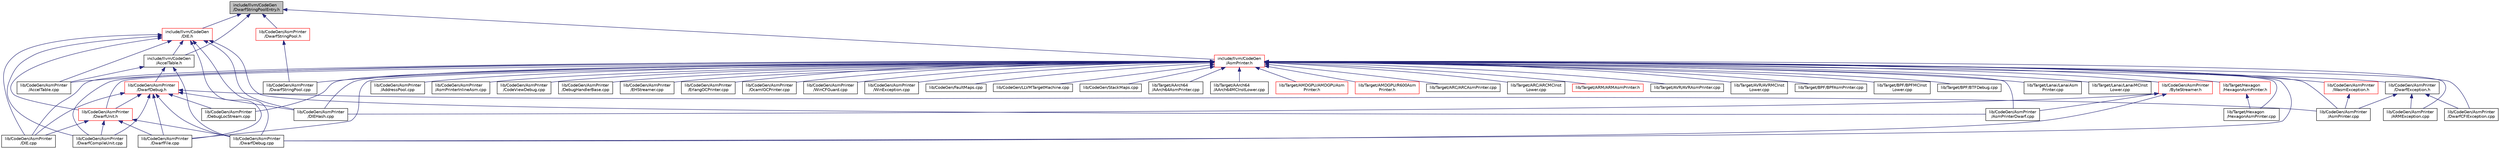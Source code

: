 digraph "include/llvm/CodeGen/DwarfStringPoolEntry.h"
{
 // LATEX_PDF_SIZE
  bgcolor="transparent";
  edge [fontname="Helvetica",fontsize="10",labelfontname="Helvetica",labelfontsize="10"];
  node [fontname="Helvetica",fontsize="10",shape="box"];
  Node1 [label="include/llvm/CodeGen\l/DwarfStringPoolEntry.h",height=0.2,width=0.4,color="black", fillcolor="grey75", style="filled", fontcolor="black",tooltip=" "];
  Node1 -> Node2 [dir="back",color="midnightblue",fontsize="10",style="solid",fontname="Helvetica"];
  Node2 [label="include/llvm/CodeGen\l/AccelTable.h",height=0.2,width=0.4,color="black",URL="$AccelTable_8h.html",tooltip=" "];
  Node2 -> Node3 [dir="back",color="midnightblue",fontsize="10",style="solid",fontname="Helvetica"];
  Node3 [label="lib/CodeGen/AsmPrinter\l/AccelTable.cpp",height=0.2,width=0.4,color="black",URL="$AccelTable_8cpp.html",tooltip=" "];
  Node2 -> Node4 [dir="back",color="midnightblue",fontsize="10",style="solid",fontname="Helvetica"];
  Node4 [label="lib/CodeGen/AsmPrinter\l/DwarfDebug.cpp",height=0.2,width=0.4,color="black",URL="$DwarfDebug_8cpp.html",tooltip=" "];
  Node2 -> Node5 [dir="back",color="midnightblue",fontsize="10",style="solid",fontname="Helvetica"];
  Node5 [label="lib/CodeGen/AsmPrinter\l/DwarfDebug.h",height=0.2,width=0.4,color="red",URL="$DwarfDebug_8h.html",tooltip=" "];
  Node5 -> Node6 [dir="back",color="midnightblue",fontsize="10",style="solid",fontname="Helvetica"];
  Node6 [label="lib/CodeGen/AsmPrinter\l/AsmPrinter.cpp",height=0.2,width=0.4,color="black",URL="$AsmPrinter_8cpp.html",tooltip=" "];
  Node5 -> Node7 [dir="back",color="midnightblue",fontsize="10",style="solid",fontname="Helvetica"];
  Node7 [label="lib/CodeGen/AsmPrinter\l/DIE.cpp",height=0.2,width=0.4,color="black",URL="$DIE_8cpp.html",tooltip=" "];
  Node5 -> Node8 [dir="back",color="midnightblue",fontsize="10",style="solid",fontname="Helvetica"];
  Node8 [label="lib/CodeGen/AsmPrinter\l/DIEHash.cpp",height=0.2,width=0.4,color="black",URL="$DIEHash_8cpp.html",tooltip=" "];
  Node5 -> Node9 [dir="back",color="midnightblue",fontsize="10",style="solid",fontname="Helvetica"];
  Node9 [label="lib/CodeGen/AsmPrinter\l/DebugLocStream.cpp",height=0.2,width=0.4,color="black",URL="$DebugLocStream_8cpp.html",tooltip=" "];
  Node5 -> Node10 [dir="back",color="midnightblue",fontsize="10",style="solid",fontname="Helvetica"];
  Node10 [label="lib/CodeGen/AsmPrinter\l/DwarfCompileUnit.cpp",height=0.2,width=0.4,color="black",URL="$DwarfCompileUnit_8cpp.html",tooltip=" "];
  Node5 -> Node4 [dir="back",color="midnightblue",fontsize="10",style="solid",fontname="Helvetica"];
  Node5 -> Node13 [dir="back",color="midnightblue",fontsize="10",style="solid",fontname="Helvetica"];
  Node13 [label="lib/CodeGen/AsmPrinter\l/DwarfFile.cpp",height=0.2,width=0.4,color="black",URL="$DwarfFile_8cpp.html",tooltip=" "];
  Node5 -> Node15 [dir="back",color="midnightblue",fontsize="10",style="solid",fontname="Helvetica"];
  Node15 [label="lib/CodeGen/AsmPrinter\l/DwarfUnit.h",height=0.2,width=0.4,color="red",URL="$DwarfUnit_8h.html",tooltip=" "];
  Node15 -> Node7 [dir="back",color="midnightblue",fontsize="10",style="solid",fontname="Helvetica"];
  Node15 -> Node10 [dir="back",color="midnightblue",fontsize="10",style="solid",fontname="Helvetica"];
  Node15 -> Node4 [dir="back",color="midnightblue",fontsize="10",style="solid",fontname="Helvetica"];
  Node15 -> Node13 [dir="back",color="midnightblue",fontsize="10",style="solid",fontname="Helvetica"];
  Node1 -> Node16 [dir="back",color="midnightblue",fontsize="10",style="solid",fontname="Helvetica"];
  Node16 [label="include/llvm/CodeGen\l/AsmPrinter.h",height=0.2,width=0.4,color="red",URL="$AsmPrinter_8h.html",tooltip=" "];
  Node16 -> Node17 [dir="back",color="midnightblue",fontsize="10",style="solid",fontname="Helvetica"];
  Node17 [label="lib/CodeGen/AsmPrinter\l/ARMException.cpp",height=0.2,width=0.4,color="black",URL="$ARMException_8cpp.html",tooltip=" "];
  Node16 -> Node3 [dir="back",color="midnightblue",fontsize="10",style="solid",fontname="Helvetica"];
  Node16 -> Node18 [dir="back",color="midnightblue",fontsize="10",style="solid",fontname="Helvetica"];
  Node18 [label="lib/CodeGen/AsmPrinter\l/AddressPool.cpp",height=0.2,width=0.4,color="black",URL="$AddressPool_8cpp.html",tooltip=" "];
  Node16 -> Node6 [dir="back",color="midnightblue",fontsize="10",style="solid",fontname="Helvetica"];
  Node16 -> Node19 [dir="back",color="midnightblue",fontsize="10",style="solid",fontname="Helvetica"];
  Node19 [label="lib/CodeGen/AsmPrinter\l/AsmPrinterDwarf.cpp",height=0.2,width=0.4,color="black",URL="$AsmPrinterDwarf_8cpp.html",tooltip=" "];
  Node16 -> Node20 [dir="back",color="midnightblue",fontsize="10",style="solid",fontname="Helvetica"];
  Node20 [label="lib/CodeGen/AsmPrinter\l/AsmPrinterInlineAsm.cpp",height=0.2,width=0.4,color="black",URL="$AsmPrinterInlineAsm_8cpp.html",tooltip=" "];
  Node16 -> Node21 [dir="back",color="midnightblue",fontsize="10",style="solid",fontname="Helvetica"];
  Node21 [label="lib/CodeGen/AsmPrinter\l/ByteStreamer.h",height=0.2,width=0.4,color="red",URL="$ByteStreamer_8h.html",tooltip=" "];
  Node21 -> Node19 [dir="back",color="midnightblue",fontsize="10",style="solid",fontname="Helvetica"];
  Node21 -> Node8 [dir="back",color="midnightblue",fontsize="10",style="solid",fontname="Helvetica"];
  Node21 -> Node4 [dir="back",color="midnightblue",fontsize="10",style="solid",fontname="Helvetica"];
  Node16 -> Node24 [dir="back",color="midnightblue",fontsize="10",style="solid",fontname="Helvetica"];
  Node24 [label="lib/CodeGen/AsmPrinter\l/CodeViewDebug.cpp",height=0.2,width=0.4,color="black",URL="$CodeViewDebug_8cpp.html",tooltip=" "];
  Node16 -> Node7 [dir="back",color="midnightblue",fontsize="10",style="solid",fontname="Helvetica"];
  Node16 -> Node8 [dir="back",color="midnightblue",fontsize="10",style="solid",fontname="Helvetica"];
  Node16 -> Node25 [dir="back",color="midnightblue",fontsize="10",style="solid",fontname="Helvetica"];
  Node25 [label="lib/CodeGen/AsmPrinter\l/DebugHandlerBase.cpp",height=0.2,width=0.4,color="black",URL="$DebugHandlerBase_8cpp.html",tooltip=" "];
  Node16 -> Node9 [dir="back",color="midnightblue",fontsize="10",style="solid",fontname="Helvetica"];
  Node16 -> Node26 [dir="back",color="midnightblue",fontsize="10",style="solid",fontname="Helvetica"];
  Node26 [label="lib/CodeGen/AsmPrinter\l/DwarfCFIException.cpp",height=0.2,width=0.4,color="black",URL="$DwarfCFIException_8cpp.html",tooltip=" "];
  Node16 -> Node10 [dir="back",color="midnightblue",fontsize="10",style="solid",fontname="Helvetica"];
  Node16 -> Node4 [dir="back",color="midnightblue",fontsize="10",style="solid",fontname="Helvetica"];
  Node16 -> Node27 [dir="back",color="midnightblue",fontsize="10",style="solid",fontname="Helvetica"];
  Node27 [label="lib/CodeGen/AsmPrinter\l/DwarfException.h",height=0.2,width=0.4,color="black",URL="$DwarfException_8h.html",tooltip=" "];
  Node27 -> Node17 [dir="back",color="midnightblue",fontsize="10",style="solid",fontname="Helvetica"];
  Node27 -> Node6 [dir="back",color="midnightblue",fontsize="10",style="solid",fontname="Helvetica"];
  Node27 -> Node26 [dir="back",color="midnightblue",fontsize="10",style="solid",fontname="Helvetica"];
  Node16 -> Node13 [dir="back",color="midnightblue",fontsize="10",style="solid",fontname="Helvetica"];
  Node16 -> Node28 [dir="back",color="midnightblue",fontsize="10",style="solid",fontname="Helvetica"];
  Node28 [label="lib/CodeGen/AsmPrinter\l/DwarfStringPool.cpp",height=0.2,width=0.4,color="black",URL="$DwarfStringPool_8cpp.html",tooltip=" "];
  Node16 -> Node15 [dir="back",color="midnightblue",fontsize="10",style="solid",fontname="Helvetica"];
  Node16 -> Node29 [dir="back",color="midnightblue",fontsize="10",style="solid",fontname="Helvetica"];
  Node29 [label="lib/CodeGen/AsmPrinter\l/EHStreamer.cpp",height=0.2,width=0.4,color="black",URL="$EHStreamer_8cpp.html",tooltip=" "];
  Node16 -> Node30 [dir="back",color="midnightblue",fontsize="10",style="solid",fontname="Helvetica"];
  Node30 [label="lib/CodeGen/AsmPrinter\l/ErlangGCPrinter.cpp",height=0.2,width=0.4,color="black",URL="$ErlangGCPrinter_8cpp.html",tooltip=" "];
  Node16 -> Node31 [dir="back",color="midnightblue",fontsize="10",style="solid",fontname="Helvetica"];
  Node31 [label="lib/CodeGen/AsmPrinter\l/OcamlGCPrinter.cpp",height=0.2,width=0.4,color="black",URL="$OcamlGCPrinter_8cpp.html",tooltip=" "];
  Node16 -> Node32 [dir="back",color="midnightblue",fontsize="10",style="solid",fontname="Helvetica"];
  Node32 [label="lib/CodeGen/AsmPrinter\l/WasmException.h",height=0.2,width=0.4,color="red",URL="$WasmException_8h.html",tooltip=" "];
  Node32 -> Node6 [dir="back",color="midnightblue",fontsize="10",style="solid",fontname="Helvetica"];
  Node16 -> Node34 [dir="back",color="midnightblue",fontsize="10",style="solid",fontname="Helvetica"];
  Node34 [label="lib/CodeGen/AsmPrinter\l/WinCFGuard.cpp",height=0.2,width=0.4,color="black",URL="$WinCFGuard_8cpp.html",tooltip=" "];
  Node16 -> Node35 [dir="back",color="midnightblue",fontsize="10",style="solid",fontname="Helvetica"];
  Node35 [label="lib/CodeGen/AsmPrinter\l/WinException.cpp",height=0.2,width=0.4,color="black",URL="$WinException_8cpp.html",tooltip=" "];
  Node16 -> Node36 [dir="back",color="midnightblue",fontsize="10",style="solid",fontname="Helvetica"];
  Node36 [label="lib/CodeGen/FaultMaps.cpp",height=0.2,width=0.4,color="black",URL="$FaultMaps_8cpp.html",tooltip=" "];
  Node16 -> Node37 [dir="back",color="midnightblue",fontsize="10",style="solid",fontname="Helvetica"];
  Node37 [label="lib/CodeGen/LLVMTargetMachine.cpp",height=0.2,width=0.4,color="black",URL="$LLVMTargetMachine_8cpp.html",tooltip=" "];
  Node16 -> Node38 [dir="back",color="midnightblue",fontsize="10",style="solid",fontname="Helvetica"];
  Node38 [label="lib/CodeGen/StackMaps.cpp",height=0.2,width=0.4,color="black",URL="$StackMaps_8cpp.html",tooltip=" "];
  Node16 -> Node39 [dir="back",color="midnightblue",fontsize="10",style="solid",fontname="Helvetica"];
  Node39 [label="lib/Target/AArch64\l/AArch64AsmPrinter.cpp",height=0.2,width=0.4,color="black",URL="$AArch64AsmPrinter_8cpp.html",tooltip=" "];
  Node16 -> Node40 [dir="back",color="midnightblue",fontsize="10",style="solid",fontname="Helvetica"];
  Node40 [label="lib/Target/AArch64\l/AArch64MCInstLower.cpp",height=0.2,width=0.4,color="black",URL="$AArch64MCInstLower_8cpp.html",tooltip=" "];
  Node16 -> Node41 [dir="back",color="midnightblue",fontsize="10",style="solid",fontname="Helvetica"];
  Node41 [label="lib/Target/AMDGPU/AMDGPUAsm\lPrinter.h",height=0.2,width=0.4,color="red",URL="$AMDGPUAsmPrinter_8h.html",tooltip="AMDGPU Assembly printer class."];
  Node16 -> Node45 [dir="back",color="midnightblue",fontsize="10",style="solid",fontname="Helvetica"];
  Node45 [label="lib/Target/AMDGPU/R600Asm\lPrinter.h",height=0.2,width=0.4,color="red",URL="$R600AsmPrinter_8h.html",tooltip="R600 Assembly printer class."];
  Node16 -> Node47 [dir="back",color="midnightblue",fontsize="10",style="solid",fontname="Helvetica"];
  Node47 [label="lib/Target/ARC/ARCAsmPrinter.cpp",height=0.2,width=0.4,color="black",URL="$ARCAsmPrinter_8cpp.html",tooltip=" "];
  Node16 -> Node48 [dir="back",color="midnightblue",fontsize="10",style="solid",fontname="Helvetica"];
  Node48 [label="lib/Target/ARC/ARCMCInst\lLower.cpp",height=0.2,width=0.4,color="black",URL="$ARCMCInstLower_8cpp.html",tooltip="This file contains code to lower ARC MachineInstrs to their corresponding MCInst records."];
  Node16 -> Node49 [dir="back",color="midnightblue",fontsize="10",style="solid",fontname="Helvetica"];
  Node49 [label="lib/Target/ARM/ARMAsmPrinter.h",height=0.2,width=0.4,color="red",URL="$ARMAsmPrinter_8h.html",tooltip=" "];
  Node16 -> Node52 [dir="back",color="midnightblue",fontsize="10",style="solid",fontname="Helvetica"];
  Node52 [label="lib/Target/AVR/AVRAsmPrinter.cpp",height=0.2,width=0.4,color="black",URL="$AVRAsmPrinter_8cpp.html",tooltip=" "];
  Node16 -> Node53 [dir="back",color="midnightblue",fontsize="10",style="solid",fontname="Helvetica"];
  Node53 [label="lib/Target/AVR/AVRMCInst\lLower.cpp",height=0.2,width=0.4,color="black",URL="$AVRMCInstLower_8cpp.html",tooltip=" "];
  Node16 -> Node54 [dir="back",color="midnightblue",fontsize="10",style="solid",fontname="Helvetica"];
  Node54 [label="lib/Target/BPF/BPFAsmPrinter.cpp",height=0.2,width=0.4,color="black",URL="$BPFAsmPrinter_8cpp.html",tooltip=" "];
  Node16 -> Node55 [dir="back",color="midnightblue",fontsize="10",style="solid",fontname="Helvetica"];
  Node55 [label="lib/Target/BPF/BPFMCInst\lLower.cpp",height=0.2,width=0.4,color="black",URL="$BPFMCInstLower_8cpp.html",tooltip=" "];
  Node16 -> Node56 [dir="back",color="midnightblue",fontsize="10",style="solid",fontname="Helvetica"];
  Node56 [label="lib/Target/BPF/BTFDebug.cpp",height=0.2,width=0.4,color="black",URL="$BTFDebug_8cpp.html",tooltip=" "];
  Node16 -> Node57 [dir="back",color="midnightblue",fontsize="10",style="solid",fontname="Helvetica"];
  Node57 [label="lib/Target/Hexagon\l/HexagonAsmPrinter.cpp",height=0.2,width=0.4,color="black",URL="$HexagonAsmPrinter_8cpp.html",tooltip=" "];
  Node16 -> Node58 [dir="back",color="midnightblue",fontsize="10",style="solid",fontname="Helvetica"];
  Node58 [label="lib/Target/Hexagon\l/HexagonAsmPrinter.h",height=0.2,width=0.4,color="red",URL="$HexagonAsmPrinter_8h.html",tooltip=" "];
  Node58 -> Node57 [dir="back",color="midnightblue",fontsize="10",style="solid",fontname="Helvetica"];
  Node16 -> Node60 [dir="back",color="midnightblue",fontsize="10",style="solid",fontname="Helvetica"];
  Node60 [label="lib/Target/Lanai/LanaiAsm\lPrinter.cpp",height=0.2,width=0.4,color="black",URL="$LanaiAsmPrinter_8cpp.html",tooltip=" "];
  Node16 -> Node61 [dir="back",color="midnightblue",fontsize="10",style="solid",fontname="Helvetica"];
  Node61 [label="lib/Target/Lanai/LanaiMCInst\lLower.cpp",height=0.2,width=0.4,color="black",URL="$LanaiMCInstLower_8cpp.html",tooltip=" "];
  Node1 -> Node86 [dir="back",color="midnightblue",fontsize="10",style="solid",fontname="Helvetica"];
  Node86 [label="include/llvm/CodeGen\l/DIE.h",height=0.2,width=0.4,color="red",URL="$DIE_8h.html",tooltip=" "];
  Node86 -> Node2 [dir="back",color="midnightblue",fontsize="10",style="solid",fontname="Helvetica"];
  Node86 -> Node3 [dir="back",color="midnightblue",fontsize="10",style="solid",fontname="Helvetica"];
  Node86 -> Node19 [dir="back",color="midnightblue",fontsize="10",style="solid",fontname="Helvetica"];
  Node86 -> Node7 [dir="back",color="midnightblue",fontsize="10",style="solid",fontname="Helvetica"];
  Node86 -> Node8 [dir="back",color="midnightblue",fontsize="10",style="solid",fontname="Helvetica"];
  Node86 -> Node10 [dir="back",color="midnightblue",fontsize="10",style="solid",fontname="Helvetica"];
  Node86 -> Node4 [dir="back",color="midnightblue",fontsize="10",style="solid",fontname="Helvetica"];
  Node86 -> Node13 [dir="back",color="midnightblue",fontsize="10",style="solid",fontname="Helvetica"];
  Node86 -> Node15 [dir="back",color="midnightblue",fontsize="10",style="solid",fontname="Helvetica"];
  Node1 -> Node89 [dir="back",color="midnightblue",fontsize="10",style="solid",fontname="Helvetica"];
  Node89 [label="lib/CodeGen/AsmPrinter\l/DwarfStringPool.h",height=0.2,width=0.4,color="red",URL="$DwarfStringPool_8h.html",tooltip=" "];
  Node89 -> Node28 [dir="back",color="midnightblue",fontsize="10",style="solid",fontname="Helvetica"];
}
